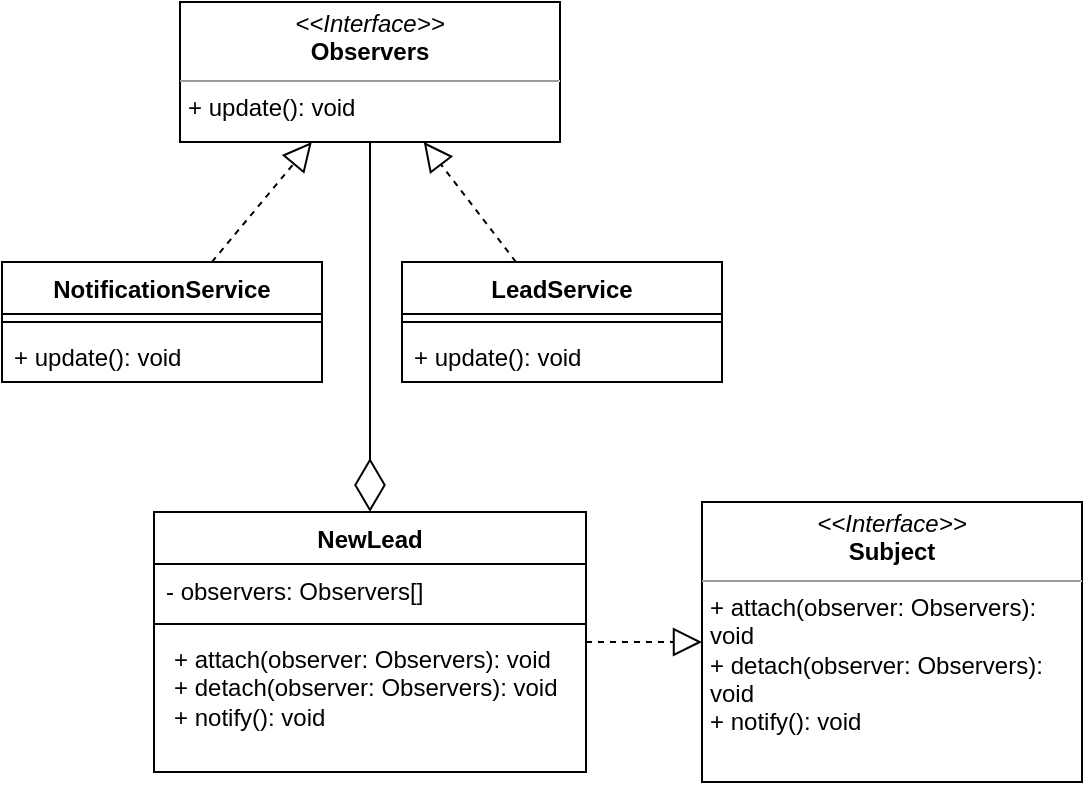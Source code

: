 <mxfile version="21.6.1" type="device">
  <diagram name="Страница 1" id="mXVa-lnxv0UCD_aFD-uG">
    <mxGraphModel dx="1434" dy="854" grid="1" gridSize="10" guides="1" tooltips="1" connect="1" arrows="1" fold="1" page="1" pageScale="1" pageWidth="827" pageHeight="1169" math="0" shadow="0">
      <root>
        <mxCell id="0" />
        <mxCell id="1" parent="0" />
        <mxCell id="v5uyJ6mTPpDAs5Ct1hFg-1" value="&lt;p style=&quot;margin:0px;margin-top:4px;text-align:center;&quot;&gt;&lt;i&gt;&amp;lt;&amp;lt;Interface&amp;gt;&amp;gt;&lt;/i&gt;&lt;br&gt;&lt;b&gt;Observers&lt;/b&gt;&lt;/p&gt;&lt;hr size=&quot;1&quot;&gt;&lt;p style=&quot;margin:0px;margin-left:4px;&quot;&gt;&lt;/p&gt;&lt;p style=&quot;margin:0px;margin-left:4px;&quot;&gt;+ update(): void&lt;br&gt;&lt;/p&gt;" style="verticalAlign=top;align=left;overflow=fill;fontSize=12;fontFamily=Helvetica;html=1;whiteSpace=wrap;" vertex="1" parent="1">
          <mxGeometry x="319" y="110" width="190" height="70" as="geometry" />
        </mxCell>
        <mxCell id="v5uyJ6mTPpDAs5Ct1hFg-2" value="NotificationService" style="swimlane;fontStyle=1;align=center;verticalAlign=top;childLayout=stackLayout;horizontal=1;startSize=26;horizontalStack=0;resizeParent=1;resizeParentMax=0;resizeLast=0;collapsible=1;marginBottom=0;whiteSpace=wrap;html=1;" vertex="1" parent="1">
          <mxGeometry x="230" y="240" width="160" height="60" as="geometry" />
        </mxCell>
        <mxCell id="v5uyJ6mTPpDAs5Ct1hFg-4" value="" style="line;strokeWidth=1;fillColor=none;align=left;verticalAlign=middle;spacingTop=-1;spacingLeft=3;spacingRight=3;rotatable=0;labelPosition=right;points=[];portConstraint=eastwest;strokeColor=inherit;" vertex="1" parent="v5uyJ6mTPpDAs5Ct1hFg-2">
          <mxGeometry y="26" width="160" height="8" as="geometry" />
        </mxCell>
        <mxCell id="v5uyJ6mTPpDAs5Ct1hFg-5" value="+ update(): void" style="text;strokeColor=none;fillColor=none;align=left;verticalAlign=top;spacingLeft=4;spacingRight=4;overflow=hidden;rotatable=0;points=[[0,0.5],[1,0.5]];portConstraint=eastwest;whiteSpace=wrap;html=1;" vertex="1" parent="v5uyJ6mTPpDAs5Ct1hFg-2">
          <mxGeometry y="34" width="160" height="26" as="geometry" />
        </mxCell>
        <mxCell id="v5uyJ6mTPpDAs5Ct1hFg-6" value="LeadService" style="swimlane;fontStyle=1;align=center;verticalAlign=top;childLayout=stackLayout;horizontal=1;startSize=26;horizontalStack=0;resizeParent=1;resizeParentMax=0;resizeLast=0;collapsible=1;marginBottom=0;whiteSpace=wrap;html=1;" vertex="1" parent="1">
          <mxGeometry x="430" y="240" width="160" height="60" as="geometry" />
        </mxCell>
        <mxCell id="v5uyJ6mTPpDAs5Ct1hFg-7" value="" style="line;strokeWidth=1;fillColor=none;align=left;verticalAlign=middle;spacingTop=-1;spacingLeft=3;spacingRight=3;rotatable=0;labelPosition=right;points=[];portConstraint=eastwest;strokeColor=inherit;" vertex="1" parent="v5uyJ6mTPpDAs5Ct1hFg-6">
          <mxGeometry y="26" width="160" height="8" as="geometry" />
        </mxCell>
        <mxCell id="v5uyJ6mTPpDAs5Ct1hFg-8" value="+ update(): void" style="text;strokeColor=none;fillColor=none;align=left;verticalAlign=top;spacingLeft=4;spacingRight=4;overflow=hidden;rotatable=0;points=[[0,0.5],[1,0.5]];portConstraint=eastwest;whiteSpace=wrap;html=1;" vertex="1" parent="v5uyJ6mTPpDAs5Ct1hFg-6">
          <mxGeometry y="34" width="160" height="26" as="geometry" />
        </mxCell>
        <mxCell id="v5uyJ6mTPpDAs5Ct1hFg-9" value="" style="endArrow=block;dashed=1;endFill=0;endSize=12;html=1;rounded=0;" edge="1" parent="1" source="v5uyJ6mTPpDAs5Ct1hFg-2" target="v5uyJ6mTPpDAs5Ct1hFg-1">
          <mxGeometry width="160" relative="1" as="geometry">
            <mxPoint x="250" y="350" as="sourcePoint" />
            <mxPoint x="410" y="350" as="targetPoint" />
          </mxGeometry>
        </mxCell>
        <mxCell id="v5uyJ6mTPpDAs5Ct1hFg-10" value="" style="endArrow=block;dashed=1;endFill=0;endSize=12;html=1;rounded=0;" edge="1" parent="1" source="v5uyJ6mTPpDAs5Ct1hFg-6" target="v5uyJ6mTPpDAs5Ct1hFg-1">
          <mxGeometry width="160" relative="1" as="geometry">
            <mxPoint x="380" y="330" as="sourcePoint" />
            <mxPoint x="540" y="330" as="targetPoint" />
          </mxGeometry>
        </mxCell>
        <mxCell id="v5uyJ6mTPpDAs5Ct1hFg-11" value="&lt;p style=&quot;margin:0px;margin-top:4px;text-align:center;&quot;&gt;&lt;i&gt;&amp;lt;&amp;lt;Interface&amp;gt;&amp;gt;&lt;/i&gt;&lt;br&gt;&lt;b&gt;Subject&lt;/b&gt;&lt;/p&gt;&lt;hr size=&quot;1&quot;&gt;&lt;p style=&quot;margin:0px;margin-left:4px;&quot;&gt;&lt;/p&gt;&lt;p style=&quot;margin:0px;margin-left:4px;&quot;&gt;+ attach(observer: Observers): void&lt;/p&gt;&lt;p style=&quot;margin:0px;margin-left:4px;&quot;&gt;+ detach(observer: Observers): void&lt;br&gt;&lt;/p&gt;&lt;p style=&quot;margin:0px;margin-left:4px;&quot;&gt;+ notify(): void&lt;/p&gt;" style="verticalAlign=top;align=left;overflow=fill;fontSize=12;fontFamily=Helvetica;html=1;whiteSpace=wrap;" vertex="1" parent="1">
          <mxGeometry x="580" y="360" width="190" height="140" as="geometry" />
        </mxCell>
        <mxCell id="v5uyJ6mTPpDAs5Ct1hFg-12" value="NewLead" style="swimlane;fontStyle=1;align=center;verticalAlign=top;childLayout=stackLayout;horizontal=1;startSize=26;horizontalStack=0;resizeParent=1;resizeParentMax=0;resizeLast=0;collapsible=1;marginBottom=0;whiteSpace=wrap;html=1;" vertex="1" parent="1">
          <mxGeometry x="306" y="365" width="216" height="130" as="geometry" />
        </mxCell>
        <mxCell id="v5uyJ6mTPpDAs5Ct1hFg-13" value="- observers: Observers[]" style="text;strokeColor=none;fillColor=none;align=left;verticalAlign=top;spacingLeft=4;spacingRight=4;overflow=hidden;rotatable=0;points=[[0,0.5],[1,0.5]];portConstraint=eastwest;whiteSpace=wrap;html=1;" vertex="1" parent="v5uyJ6mTPpDAs5Ct1hFg-12">
          <mxGeometry y="26" width="216" height="26" as="geometry" />
        </mxCell>
        <mxCell id="v5uyJ6mTPpDAs5Ct1hFg-14" value="" style="line;strokeWidth=1;fillColor=none;align=left;verticalAlign=middle;spacingTop=-1;spacingLeft=3;spacingRight=3;rotatable=0;labelPosition=right;points=[];portConstraint=eastwest;strokeColor=inherit;" vertex="1" parent="v5uyJ6mTPpDAs5Ct1hFg-12">
          <mxGeometry y="52" width="216" height="8" as="geometry" />
        </mxCell>
        <mxCell id="v5uyJ6mTPpDAs5Ct1hFg-15" value="&lt;p style=&quot;border-color: var(--border-color); margin: 0px 0px 0px 4px;&quot;&gt;+ attach(observer: Observers): void&lt;/p&gt;&lt;p style=&quot;border-color: var(--border-color); margin: 0px 0px 0px 4px;&quot;&gt;+ detach(observer: Observers): void&lt;br style=&quot;border-color: var(--border-color);&quot;&gt;&lt;/p&gt;&lt;p style=&quot;border-color: var(--border-color); margin: 0px 0px 0px 4px;&quot;&gt;+ notify(): void&lt;/p&gt;" style="text;strokeColor=none;fillColor=none;align=left;verticalAlign=top;spacingLeft=4;spacingRight=4;overflow=hidden;rotatable=0;points=[[0,0.5],[1,0.5]];portConstraint=eastwest;whiteSpace=wrap;html=1;" vertex="1" parent="v5uyJ6mTPpDAs5Ct1hFg-12">
          <mxGeometry y="60" width="216" height="70" as="geometry" />
        </mxCell>
        <mxCell id="v5uyJ6mTPpDAs5Ct1hFg-16" value="" style="endArrow=block;dashed=1;endFill=0;endSize=12;html=1;rounded=0;" edge="1" parent="1" source="v5uyJ6mTPpDAs5Ct1hFg-12" target="v5uyJ6mTPpDAs5Ct1hFg-11">
          <mxGeometry width="160" relative="1" as="geometry">
            <mxPoint x="310" y="520" as="sourcePoint" />
            <mxPoint x="470" y="520" as="targetPoint" />
          </mxGeometry>
        </mxCell>
        <mxCell id="v5uyJ6mTPpDAs5Ct1hFg-17" value="" style="endArrow=diamondThin;endFill=0;endSize=24;html=1;rounded=0;" edge="1" parent="1" source="v5uyJ6mTPpDAs5Ct1hFg-1" target="v5uyJ6mTPpDAs5Ct1hFg-12">
          <mxGeometry width="160" relative="1" as="geometry">
            <mxPoint x="350" y="330" as="sourcePoint" />
            <mxPoint x="510" y="330" as="targetPoint" />
          </mxGeometry>
        </mxCell>
      </root>
    </mxGraphModel>
  </diagram>
</mxfile>
